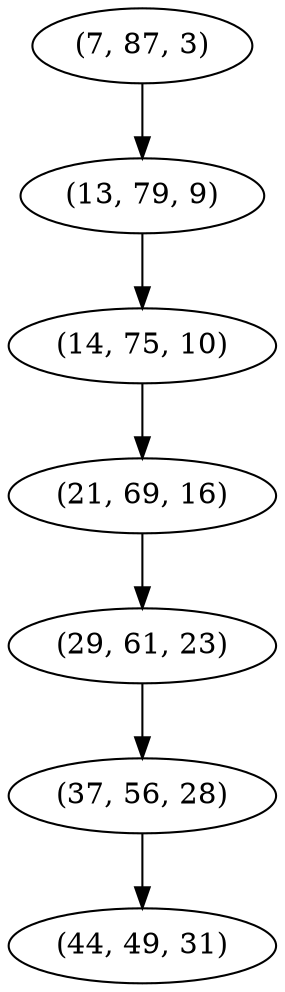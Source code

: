 digraph tree {
    "(7, 87, 3)";
    "(13, 79, 9)";
    "(14, 75, 10)";
    "(21, 69, 16)";
    "(29, 61, 23)";
    "(37, 56, 28)";
    "(44, 49, 31)";
    "(7, 87, 3)" -> "(13, 79, 9)";
    "(13, 79, 9)" -> "(14, 75, 10)";
    "(14, 75, 10)" -> "(21, 69, 16)";
    "(21, 69, 16)" -> "(29, 61, 23)";
    "(29, 61, 23)" -> "(37, 56, 28)";
    "(37, 56, 28)" -> "(44, 49, 31)";
}
